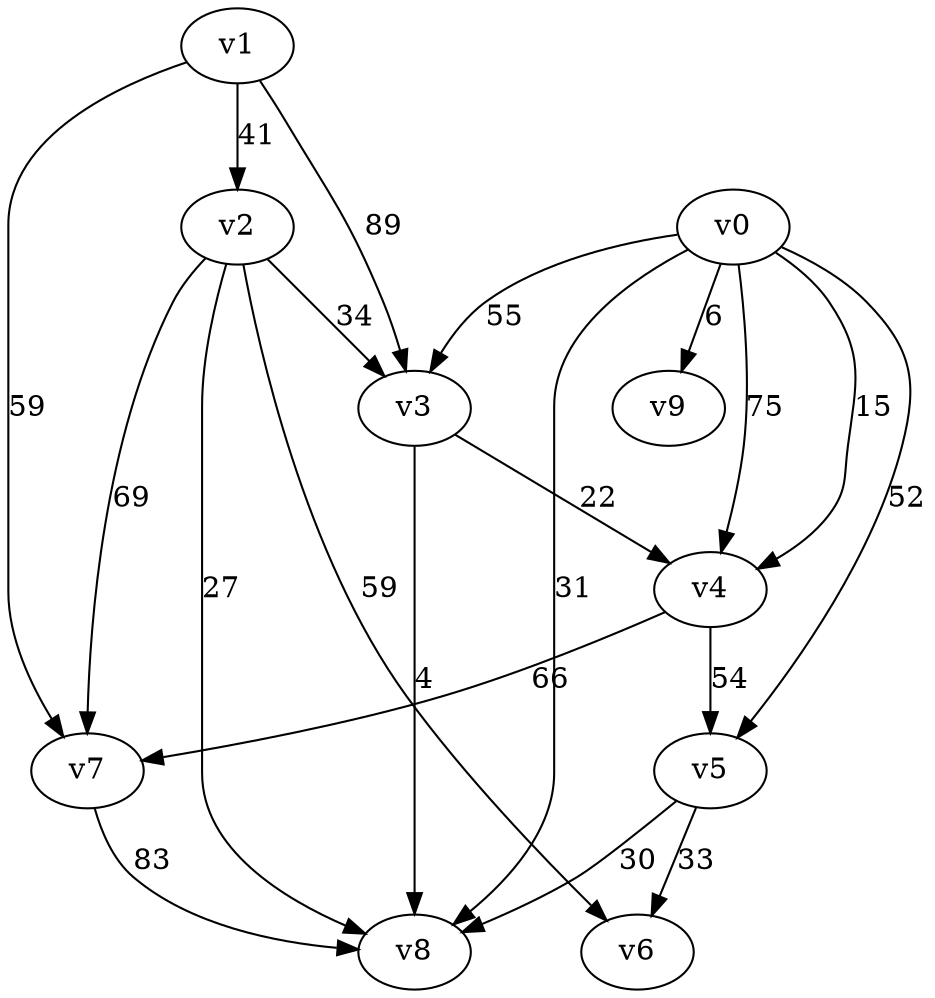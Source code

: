 digraph G {
	v0->v4 [label=15]
	v2->v3 [label=34]
	v0->v3 [label=55]
	v1->v3 [label=89]
	v7->v8 [label=83]
	v0->v9 [label=6]
	v1->v2 [label=41]
	v5->v6 [label=33]
	v4->v5 [label=54]
	v1->v7 [label=59]
	v3->v4 [label=22]
	v4->v7 [label=66]
	v2->v6 [label=59]
	v2->v8 [label=27]
	v0->v4 [label=75]
	v0->v8 [label=31]
	v0->v5 [label=52]
	v3->v8 [label=4]
	v5->v8 [label=30]
	v2->v7 [label=69]
}
